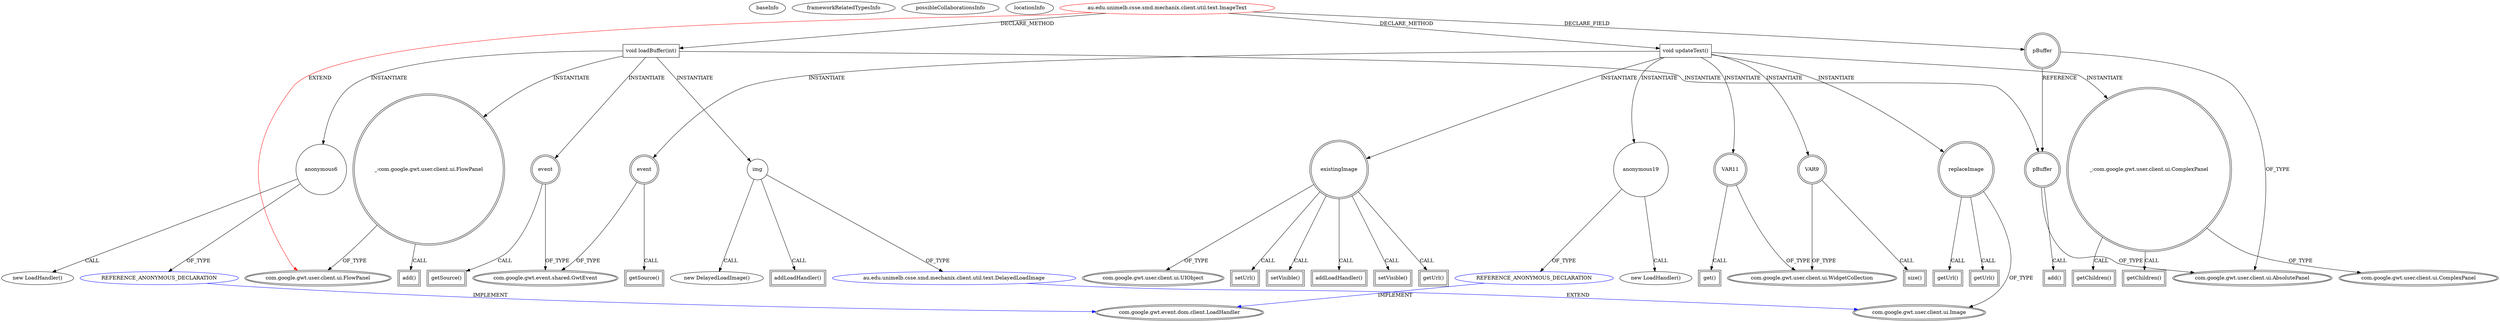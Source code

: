 digraph {
baseInfo[graphId=723,category="extension_graph",isAnonymous=false,possibleRelation=true]
frameworkRelatedTypesInfo[0="com.google.gwt.user.client.ui.FlowPanel"]
possibleCollaborationsInfo[0="723~CLIENT_METHOD_DECLARATION-INSTANTIATION-~com.google.gwt.user.client.ui.FlowPanel ~com.google.gwt.user.client.ui.Image ~false~false",1="723~CLIENT_METHOD_DECLARATION-INSTANTIATION-~com.google.gwt.user.client.ui.FlowPanel ~com.google.gwt.event.dom.client.LoadHandler ~false~true"]
locationInfo[projectName="aramk-mechanix",filePath="/aramk-mechanix/mechanix-master/src/au/edu/unimelb/csse/smd/mechanix/client/util/text/ImageText.java",contextSignature="ImageText",graphId="723"]
0[label="au.edu.unimelb.csse.smd.mechanix.client.util.text.ImageText",vertexType="ROOT_CLIENT_CLASS_DECLARATION",isFrameworkType=false,color=red]
1[label="com.google.gwt.user.client.ui.FlowPanel",vertexType="FRAMEWORK_CLASS_TYPE",isFrameworkType=true,peripheries=2]
2[label="pBuffer",vertexType="FIELD_DECLARATION",isFrameworkType=true,peripheries=2,shape=circle]
3[label="com.google.gwt.user.client.ui.AbsolutePanel",vertexType="FRAMEWORK_CLASS_TYPE",isFrameworkType=true,peripheries=2]
18[label="void loadBuffer(int)",vertexType="CLIENT_METHOD_DECLARATION",isFrameworkType=false,shape=box]
20[label="img",vertexType="VARIABLE_EXPRESION",isFrameworkType=false,shape=circle]
21[label="au.edu.unimelb.csse.smd.mechanix.client.util.text.DelayedLoadImage",vertexType="REFERENCE_CLIENT_CLASS_DECLARATION",isFrameworkType=false,color=blue]
22[label="com.google.gwt.user.client.ui.Image",vertexType="FRAMEWORK_CLASS_TYPE",isFrameworkType=true,peripheries=2]
19[label="new DelayedLoadImage()",vertexType="CONSTRUCTOR_CALL",isFrameworkType=false]
23[label="pBuffer",vertexType="VARIABLE_EXPRESION",isFrameworkType=true,peripheries=2,shape=circle]
24[label="add()",vertexType="INSIDE_CALL",isFrameworkType=true,peripheries=2,shape=box]
27[label="addLoadHandler()",vertexType="INSIDE_CALL",isFrameworkType=true,peripheries=2,shape=box]
29[label="anonymous6",vertexType="VARIABLE_EXPRESION",isFrameworkType=false,shape=circle]
30[label="REFERENCE_ANONYMOUS_DECLARATION",vertexType="REFERENCE_ANONYMOUS_DECLARATION",isFrameworkType=false,color=blue]
31[label="com.google.gwt.event.dom.client.LoadHandler",vertexType="FRAMEWORK_INTERFACE_TYPE",isFrameworkType=true,peripheries=2]
28[label="new LoadHandler()",vertexType="CONSTRUCTOR_CALL",isFrameworkType=false]
32[label="event",vertexType="VARIABLE_EXPRESION",isFrameworkType=true,peripheries=2,shape=circle]
34[label="com.google.gwt.event.shared.GwtEvent",vertexType="FRAMEWORK_CLASS_TYPE",isFrameworkType=true,peripheries=2]
33[label="getSource()",vertexType="INSIDE_CALL",isFrameworkType=true,peripheries=2,shape=box]
35[label="_:com.google.gwt.user.client.ui.FlowPanel",vertexType="VARIABLE_EXPRESION",isFrameworkType=true,peripheries=2,shape=circle]
36[label="add()",vertexType="INSIDE_CALL",isFrameworkType=true,peripheries=2,shape=box]
38[label="void updateText()",vertexType="CLIENT_METHOD_DECLARATION",isFrameworkType=false,shape=box]
39[label="VAR9",vertexType="VARIABLE_EXPRESION",isFrameworkType=true,peripheries=2,shape=circle]
41[label="com.google.gwt.user.client.ui.WidgetCollection",vertexType="FRAMEWORK_CLASS_TYPE",isFrameworkType=true,peripheries=2]
40[label="size()",vertexType="INSIDE_CALL",isFrameworkType=true,peripheries=2,shape=box]
42[label="_:com.google.gwt.user.client.ui.ComplexPanel",vertexType="VARIABLE_EXPRESION",isFrameworkType=true,peripheries=2,shape=circle]
44[label="com.google.gwt.user.client.ui.ComplexPanel",vertexType="FRAMEWORK_CLASS_TYPE",isFrameworkType=true,peripheries=2]
43[label="getChildren()",vertexType="INSIDE_CALL",isFrameworkType=true,peripheries=2,shape=box]
45[label="VAR11",vertexType="VARIABLE_EXPRESION",isFrameworkType=true,peripheries=2,shape=circle]
46[label="get()",vertexType="INSIDE_CALL",isFrameworkType=true,peripheries=2,shape=box]
49[label="getChildren()",vertexType="INSIDE_CALL",isFrameworkType=true,peripheries=2,shape=box]
50[label="existingImage",vertexType="VARIABLE_EXPRESION",isFrameworkType=true,peripheries=2,shape=circle]
52[label="com.google.gwt.user.client.ui.UIObject",vertexType="FRAMEWORK_CLASS_TYPE",isFrameworkType=true,peripheries=2]
51[label="setVisible()",vertexType="INSIDE_CALL",isFrameworkType=true,peripheries=2,shape=box]
54[label="getUrl()",vertexType="INSIDE_CALL",isFrameworkType=true,peripheries=2,shape=box]
55[label="replaceImage",vertexType="VARIABLE_EXPRESION",isFrameworkType=true,peripheries=2,shape=circle]
56[label="getUrl()",vertexType="INSIDE_CALL",isFrameworkType=true,peripheries=2,shape=box]
59[label="setUrl()",vertexType="INSIDE_CALL",isFrameworkType=true,peripheries=2,shape=box]
61[label="getUrl()",vertexType="INSIDE_CALL",isFrameworkType=true,peripheries=2,shape=box]
63[label="addLoadHandler()",vertexType="INSIDE_CALL",isFrameworkType=true,peripheries=2,shape=box]
65[label="anonymous19",vertexType="VARIABLE_EXPRESION",isFrameworkType=false,shape=circle]
66[label="REFERENCE_ANONYMOUS_DECLARATION",vertexType="REFERENCE_ANONYMOUS_DECLARATION",isFrameworkType=false,color=blue]
64[label="new LoadHandler()",vertexType="CONSTRUCTOR_CALL",isFrameworkType=false]
68[label="event",vertexType="VARIABLE_EXPRESION",isFrameworkType=true,peripheries=2,shape=circle]
69[label="getSource()",vertexType="INSIDE_CALL",isFrameworkType=true,peripheries=2,shape=box]
72[label="setVisible()",vertexType="INSIDE_CALL",isFrameworkType=true,peripheries=2,shape=box]
0->1[label="EXTEND",color=red]
0->2[label="DECLARE_FIELD"]
2->3[label="OF_TYPE"]
0->18[label="DECLARE_METHOD"]
18->20[label="INSTANTIATE"]
21->22[label="EXTEND",color=blue]
20->21[label="OF_TYPE"]
20->19[label="CALL"]
18->23[label="INSTANTIATE"]
2->23[label="REFERENCE"]
23->3[label="OF_TYPE"]
23->24[label="CALL"]
20->27[label="CALL"]
18->29[label="INSTANTIATE"]
30->31[label="IMPLEMENT",color=blue]
29->30[label="OF_TYPE"]
29->28[label="CALL"]
18->32[label="INSTANTIATE"]
32->34[label="OF_TYPE"]
32->33[label="CALL"]
18->35[label="INSTANTIATE"]
35->1[label="OF_TYPE"]
35->36[label="CALL"]
0->38[label="DECLARE_METHOD"]
38->39[label="INSTANTIATE"]
39->41[label="OF_TYPE"]
39->40[label="CALL"]
38->42[label="INSTANTIATE"]
42->44[label="OF_TYPE"]
42->43[label="CALL"]
38->45[label="INSTANTIATE"]
45->41[label="OF_TYPE"]
45->46[label="CALL"]
42->49[label="CALL"]
38->50[label="INSTANTIATE"]
50->52[label="OF_TYPE"]
50->51[label="CALL"]
50->54[label="CALL"]
38->55[label="INSTANTIATE"]
55->22[label="OF_TYPE"]
55->56[label="CALL"]
50->59[label="CALL"]
55->61[label="CALL"]
50->63[label="CALL"]
38->65[label="INSTANTIATE"]
66->31[label="IMPLEMENT",color=blue]
65->66[label="OF_TYPE"]
65->64[label="CALL"]
38->68[label="INSTANTIATE"]
68->34[label="OF_TYPE"]
68->69[label="CALL"]
50->72[label="CALL"]
}
